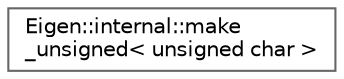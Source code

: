 digraph "类继承关系图"
{
 // LATEX_PDF_SIZE
  bgcolor="transparent";
  edge [fontname=Helvetica,fontsize=10,labelfontname=Helvetica,labelfontsize=10];
  node [fontname=Helvetica,fontsize=10,shape=box,height=0.2,width=0.4];
  rankdir="LR";
  Node0 [id="Node000000",label="Eigen::internal::make\l_unsigned\< unsigned char \>",height=0.2,width=0.4,color="grey40", fillcolor="white", style="filled",URL="$struct_eigen_1_1internal_1_1make__unsigned_3_01unsigned_01char_01_4.html",tooltip=" "];
}
